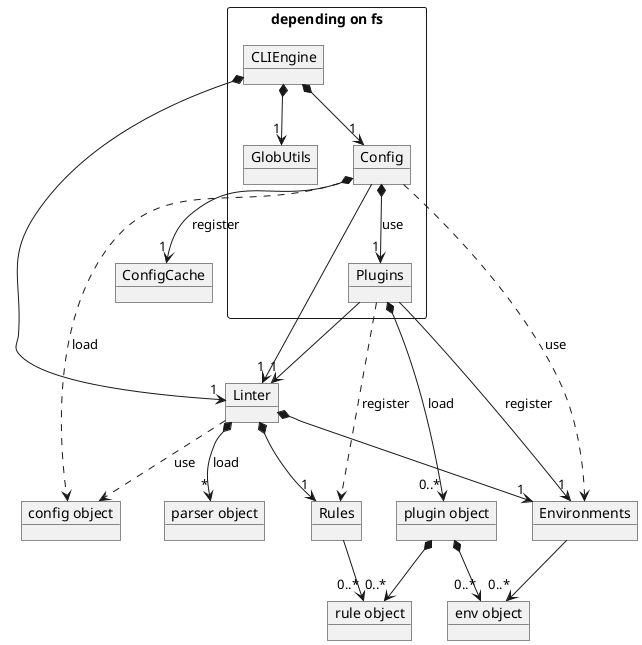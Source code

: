 @startuml current-deps
rectangle "depending on fs" {
  object CLIEngine
  object Config
  object Plugins
  object GlobUtils
}
object Linter
object ConfigCache
object Environments
object Rules
object "config object" as ConfigData
object "parser object" as Parser
object "plugin object" as Plugin
object "env object" as Environment
object "rule object" as Rule

CLIEngine *-->"1" Linter
CLIEngine *-->"1" Config
CLIEngine *-->"1" GlobUtils
Config -->"1" Linter
Config *-->"1" ConfigCache : "register"
Config *-->"1" Plugins : "use"
Config ..> ConfigData : "load"
Config ..> Environments : "use"
Plugins -->"1" Environments : "register"
Plugins -->"1" Linter
Plugins ..> Rules : "register"
Plugins *-->"0..*" Plugin : "load"
Linter *-->"*" Parser : "load"
Linter *-->"1" Rules
Linter *-->"1" Environments
Linter ..> ConfigData : "use"
Environments -->"0..*" Environment
Rules -->"0..*" Rule
Plugin *-->"0..*" Rule
Plugin *-->"0..*" Environment
@enduml

@startuml new-deps
rectangle "depending on fs" {
  object CLIEngine
  object FileEnumerator
  object ConfigArrayFactory
}
object Linter
object ConfigArray
object ConfigArrayElement
object "parser object" as Parser
object "plugin object" as Plugin
object "env object" as Environment
object "rule object" as Rule

CLIEngine *-->"1" Linter
CLIEngine *-->"1" FileEnumerator
Linter ..> ConfigArray
FileEnumerator *-->"1" ConfigArrayFactory
ConfigArrayFactory ..> ConfigArray : "load"
ConfigArrayFactory ..> Parser : "load"
ConfigArrayFactory ..> Plugin : "load"
ConfigArray *-->"0..*" ConfigArrayElement
ConfigArrayElement o-->"0..1" Parser
ConfigArrayElement o-->"0..*" Plugin
Plugin *-->"0..*" Rule
Plugin *-->"0..*" Environment
@enduml
